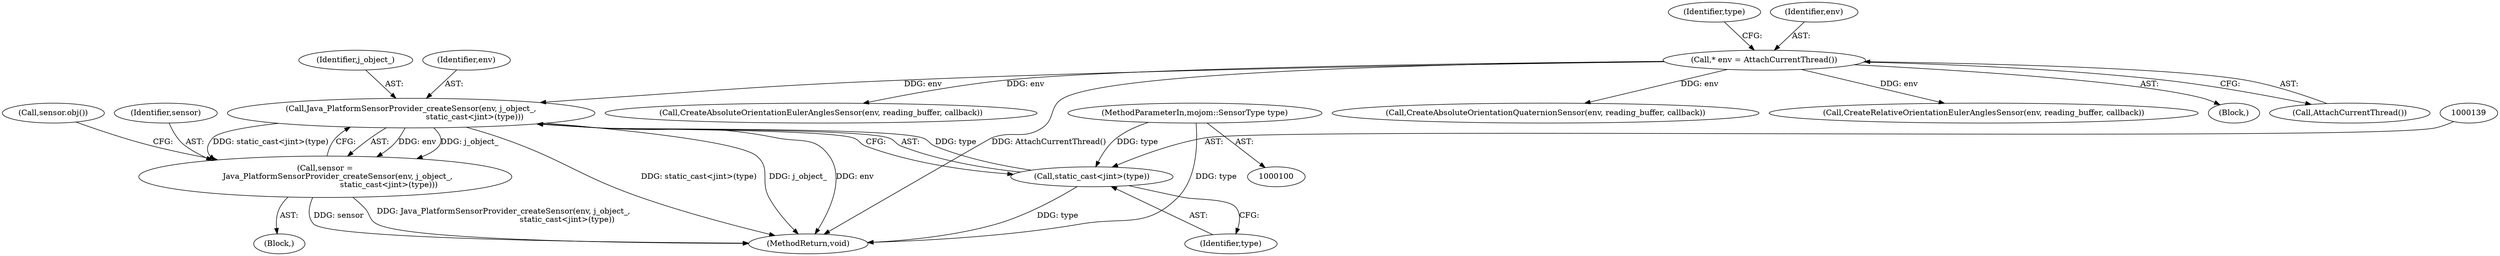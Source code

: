 digraph "0_Chrome_c0c8978849ac57e4ecd613ddc8ff7852a2054734_18@API" {
"1000135" [label="(Call,Java_PlatformSensorProvider_createSensor(env, j_object_,\n                                                   static_cast<jint>(type)))"];
"1000106" [label="(Call,* env = AttachCurrentThread())"];
"1000138" [label="(Call,static_cast<jint>(type))"];
"1000101" [label="(MethodParameterIn,mojom::SensorType type)"];
"1000133" [label="(Call,sensor =\n          Java_PlatformSensorProvider_createSensor(env, j_object_,\n                                                   static_cast<jint>(type)))"];
"1000113" [label="(Call,CreateAbsoluteOrientationEulerAnglesSensor(env, reading_buffer, callback))"];
"1000119" [label="(Call,CreateAbsoluteOrientationQuaternionSensor(env, reading_buffer, callback))"];
"1000165" [label="(MethodReturn,void)"];
"1000106" [label="(Call,* env = AttachCurrentThread())"];
"1000125" [label="(Call,CreateRelativeOrientationEulerAnglesSensor(env, reading_buffer, callback))"];
"1000143" [label="(Call,sensor.obj())"];
"1000134" [label="(Identifier,sensor)"];
"1000140" [label="(Identifier,type)"];
"1000104" [label="(Block,)"];
"1000110" [label="(Identifier,type)"];
"1000135" [label="(Call,Java_PlatformSensorProvider_createSensor(env, j_object_,\n                                                   static_cast<jint>(type)))"];
"1000136" [label="(Identifier,env)"];
"1000133" [label="(Call,sensor =\n          Java_PlatformSensorProvider_createSensor(env, j_object_,\n                                                   static_cast<jint>(type)))"];
"1000107" [label="(Identifier,env)"];
"1000138" [label="(Call,static_cast<jint>(type))"];
"1000131" [label="(Block,)"];
"1000101" [label="(MethodParameterIn,mojom::SensorType type)"];
"1000137" [label="(Identifier,j_object_)"];
"1000108" [label="(Call,AttachCurrentThread())"];
"1000135" -> "1000133"  [label="AST: "];
"1000135" -> "1000138"  [label="CFG: "];
"1000136" -> "1000135"  [label="AST: "];
"1000137" -> "1000135"  [label="AST: "];
"1000138" -> "1000135"  [label="AST: "];
"1000133" -> "1000135"  [label="CFG: "];
"1000135" -> "1000165"  [label="DDG: env"];
"1000135" -> "1000165"  [label="DDG: static_cast<jint>(type)"];
"1000135" -> "1000165"  [label="DDG: j_object_"];
"1000135" -> "1000133"  [label="DDG: env"];
"1000135" -> "1000133"  [label="DDG: j_object_"];
"1000135" -> "1000133"  [label="DDG: static_cast<jint>(type)"];
"1000106" -> "1000135"  [label="DDG: env"];
"1000138" -> "1000135"  [label="DDG: type"];
"1000106" -> "1000104"  [label="AST: "];
"1000106" -> "1000108"  [label="CFG: "];
"1000107" -> "1000106"  [label="AST: "];
"1000108" -> "1000106"  [label="AST: "];
"1000110" -> "1000106"  [label="CFG: "];
"1000106" -> "1000165"  [label="DDG: AttachCurrentThread()"];
"1000106" -> "1000113"  [label="DDG: env"];
"1000106" -> "1000119"  [label="DDG: env"];
"1000106" -> "1000125"  [label="DDG: env"];
"1000138" -> "1000140"  [label="CFG: "];
"1000139" -> "1000138"  [label="AST: "];
"1000140" -> "1000138"  [label="AST: "];
"1000138" -> "1000165"  [label="DDG: type"];
"1000101" -> "1000138"  [label="DDG: type"];
"1000101" -> "1000100"  [label="AST: "];
"1000101" -> "1000165"  [label="DDG: type"];
"1000133" -> "1000131"  [label="AST: "];
"1000134" -> "1000133"  [label="AST: "];
"1000143" -> "1000133"  [label="CFG: "];
"1000133" -> "1000165"  [label="DDG: sensor"];
"1000133" -> "1000165"  [label="DDG: Java_PlatformSensorProvider_createSensor(env, j_object_,\n                                                   static_cast<jint>(type))"];
}
